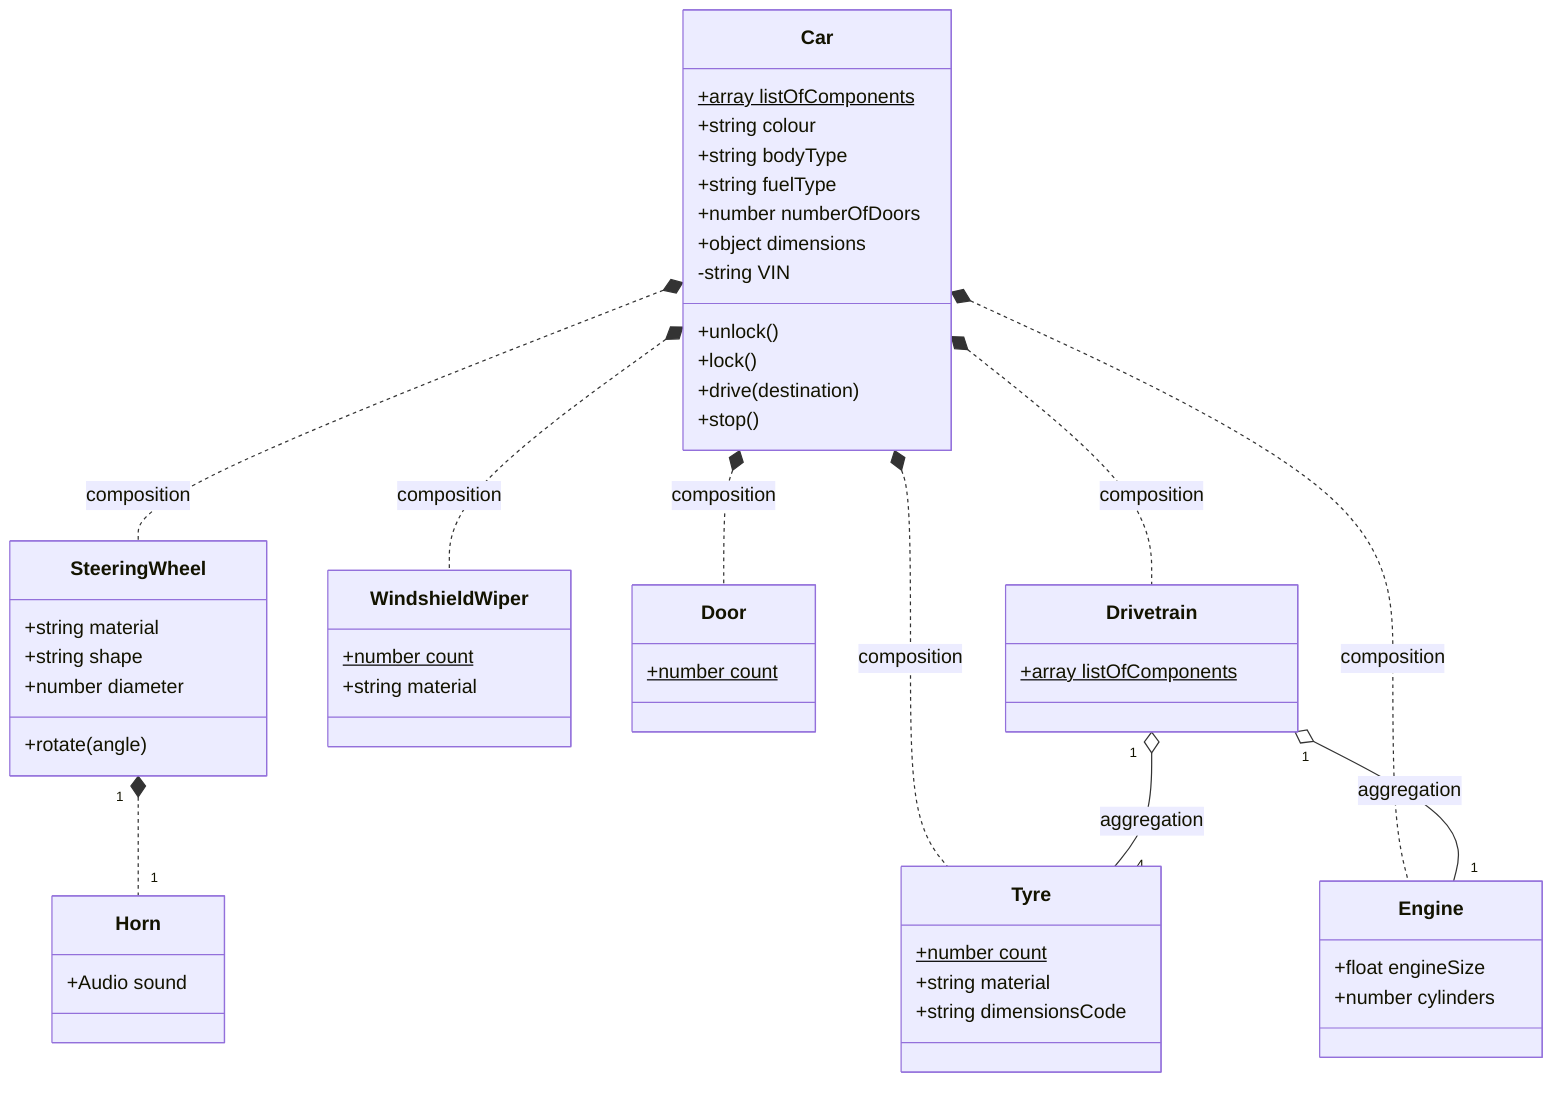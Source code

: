 classDiagram
	%% the '$' symbol represents a static property/method
	class Car {
		+array listOfComponents$
		+string colour
		+string bodyType
		+string fuelType
		+number numberOfDoors
		+object dimensions
		-string VIN
		
		+unlock()
		+lock()
		+drive(destination)
		+stop()
	}

	class SteeringWheel {
		+string material
		+string shape
		+number diameter
		+rotate(angle)
	}

	class WindshieldWiper {
		+number count$
		+string material
	}

	class Horn {
		+Audio sound
	}

	class Tyre {
		+number count$
		+string material
		+string dimensionsCode
	}

	class Engine {
		+float engineSize
		+number cylinders
	}

	class Door {
		+number count$
	}

	class Drivetrain {
		+array listOfComponents$
	}
	

	Car *.. SteeringWheel : composition
	Car *.. Tyre : composition
	Car *.. Engine : composition
	Car *.. WindshieldWiper : composition
	Car *.. Door : composition
	Car *.. Drivetrain : composition
	Drivetrain "1" o-- "1" Engine : aggregation
	Drivetrain "1" o-- "4" Tyre : aggregation

	SteeringWheel "1" *.. "1" Horn